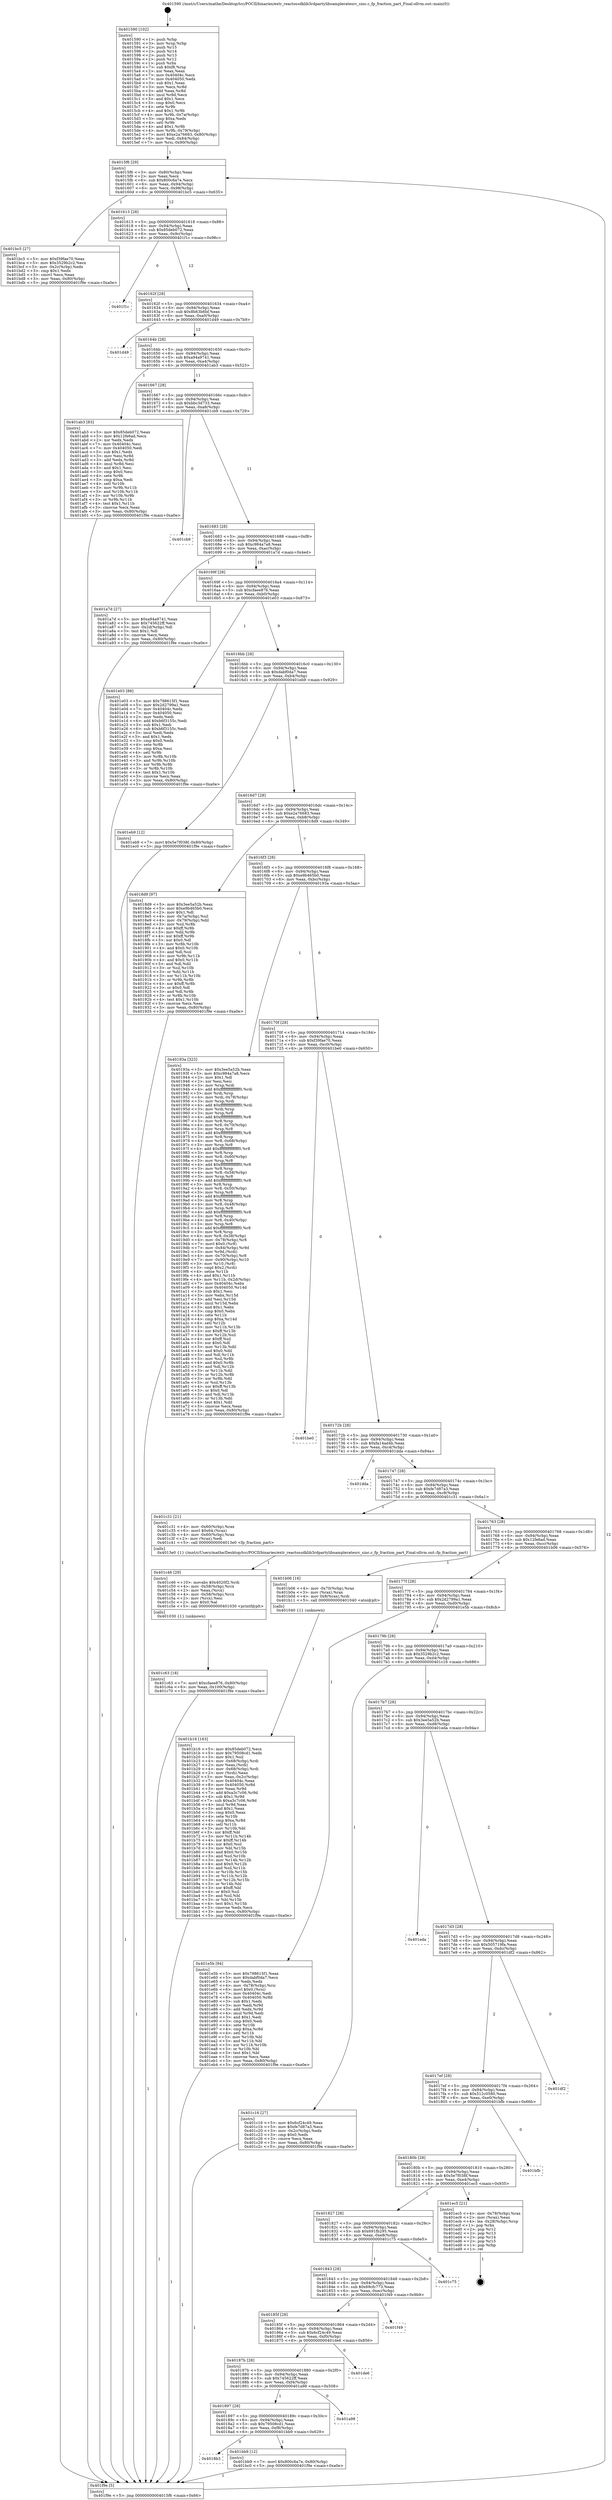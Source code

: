 digraph "0x401590" {
  label = "0x401590 (/mnt/c/Users/mathe/Desktop/tcc/POCII/binaries/extr_reactossdklib3rdpartylibsampleratesrc_sinc.c_fp_fraction_part_Final-ollvm.out::main(0))"
  labelloc = "t"
  node[shape=record]

  Entry [label="",width=0.3,height=0.3,shape=circle,fillcolor=black,style=filled]
  "0x4015f6" [label="{
     0x4015f6 [29]\l
     | [instrs]\l
     &nbsp;&nbsp;0x4015f6 \<+3\>: mov -0x80(%rbp),%eax\l
     &nbsp;&nbsp;0x4015f9 \<+2\>: mov %eax,%ecx\l
     &nbsp;&nbsp;0x4015fb \<+6\>: sub $0x800c6a7e,%ecx\l
     &nbsp;&nbsp;0x401601 \<+6\>: mov %eax,-0x94(%rbp)\l
     &nbsp;&nbsp;0x401607 \<+6\>: mov %ecx,-0x98(%rbp)\l
     &nbsp;&nbsp;0x40160d \<+6\>: je 0000000000401bc5 \<main+0x635\>\l
  }"]
  "0x401bc5" [label="{
     0x401bc5 [27]\l
     | [instrs]\l
     &nbsp;&nbsp;0x401bc5 \<+5\>: mov $0xf39fae70,%eax\l
     &nbsp;&nbsp;0x401bca \<+5\>: mov $0x3529b2c2,%ecx\l
     &nbsp;&nbsp;0x401bcf \<+3\>: mov -0x2c(%rbp),%edx\l
     &nbsp;&nbsp;0x401bd2 \<+3\>: cmp $0x1,%edx\l
     &nbsp;&nbsp;0x401bd5 \<+3\>: cmovl %ecx,%eax\l
     &nbsp;&nbsp;0x401bd8 \<+3\>: mov %eax,-0x80(%rbp)\l
     &nbsp;&nbsp;0x401bdb \<+5\>: jmp 0000000000401f9e \<main+0xa0e\>\l
  }"]
  "0x401613" [label="{
     0x401613 [28]\l
     | [instrs]\l
     &nbsp;&nbsp;0x401613 \<+5\>: jmp 0000000000401618 \<main+0x88\>\l
     &nbsp;&nbsp;0x401618 \<+6\>: mov -0x94(%rbp),%eax\l
     &nbsp;&nbsp;0x40161e \<+5\>: sub $0x85deb072,%eax\l
     &nbsp;&nbsp;0x401623 \<+6\>: mov %eax,-0x9c(%rbp)\l
     &nbsp;&nbsp;0x401629 \<+6\>: je 0000000000401f1c \<main+0x98c\>\l
  }"]
  Exit [label="",width=0.3,height=0.3,shape=circle,fillcolor=black,style=filled,peripheries=2]
  "0x401f1c" [label="{
     0x401f1c\l
  }", style=dashed]
  "0x40162f" [label="{
     0x40162f [28]\l
     | [instrs]\l
     &nbsp;&nbsp;0x40162f \<+5\>: jmp 0000000000401634 \<main+0xa4\>\l
     &nbsp;&nbsp;0x401634 \<+6\>: mov -0x94(%rbp),%eax\l
     &nbsp;&nbsp;0x40163a \<+5\>: sub $0x8b63b6bf,%eax\l
     &nbsp;&nbsp;0x40163f \<+6\>: mov %eax,-0xa0(%rbp)\l
     &nbsp;&nbsp;0x401645 \<+6\>: je 0000000000401d49 \<main+0x7b9\>\l
  }"]
  "0x401c63" [label="{
     0x401c63 [18]\l
     | [instrs]\l
     &nbsp;&nbsp;0x401c63 \<+7\>: movl $0xcfaee876,-0x80(%rbp)\l
     &nbsp;&nbsp;0x401c6a \<+6\>: mov %eax,-0x100(%rbp)\l
     &nbsp;&nbsp;0x401c70 \<+5\>: jmp 0000000000401f9e \<main+0xa0e\>\l
  }"]
  "0x401d49" [label="{
     0x401d49\l
  }", style=dashed]
  "0x40164b" [label="{
     0x40164b [28]\l
     | [instrs]\l
     &nbsp;&nbsp;0x40164b \<+5\>: jmp 0000000000401650 \<main+0xc0\>\l
     &nbsp;&nbsp;0x401650 \<+6\>: mov -0x94(%rbp),%eax\l
     &nbsp;&nbsp;0x401656 \<+5\>: sub $0xa94a9741,%eax\l
     &nbsp;&nbsp;0x40165b \<+6\>: mov %eax,-0xa4(%rbp)\l
     &nbsp;&nbsp;0x401661 \<+6\>: je 0000000000401ab3 \<main+0x523\>\l
  }"]
  "0x401c46" [label="{
     0x401c46 [29]\l
     | [instrs]\l
     &nbsp;&nbsp;0x401c46 \<+10\>: movabs $0x4020f2,%rdi\l
     &nbsp;&nbsp;0x401c50 \<+4\>: mov -0x58(%rbp),%rcx\l
     &nbsp;&nbsp;0x401c54 \<+2\>: mov %eax,(%rcx)\l
     &nbsp;&nbsp;0x401c56 \<+4\>: mov -0x58(%rbp),%rcx\l
     &nbsp;&nbsp;0x401c5a \<+2\>: mov (%rcx),%esi\l
     &nbsp;&nbsp;0x401c5c \<+2\>: mov $0x0,%al\l
     &nbsp;&nbsp;0x401c5e \<+5\>: call 0000000000401030 \<printf@plt\>\l
     | [calls]\l
     &nbsp;&nbsp;0x401030 \{1\} (unknown)\l
  }"]
  "0x401ab3" [label="{
     0x401ab3 [83]\l
     | [instrs]\l
     &nbsp;&nbsp;0x401ab3 \<+5\>: mov $0x85deb072,%eax\l
     &nbsp;&nbsp;0x401ab8 \<+5\>: mov $0x12fe6ad,%ecx\l
     &nbsp;&nbsp;0x401abd \<+2\>: xor %edx,%edx\l
     &nbsp;&nbsp;0x401abf \<+7\>: mov 0x40404c,%esi\l
     &nbsp;&nbsp;0x401ac6 \<+7\>: mov 0x404050,%edi\l
     &nbsp;&nbsp;0x401acd \<+3\>: sub $0x1,%edx\l
     &nbsp;&nbsp;0x401ad0 \<+3\>: mov %esi,%r8d\l
     &nbsp;&nbsp;0x401ad3 \<+3\>: add %edx,%r8d\l
     &nbsp;&nbsp;0x401ad6 \<+4\>: imul %r8d,%esi\l
     &nbsp;&nbsp;0x401ada \<+3\>: and $0x1,%esi\l
     &nbsp;&nbsp;0x401add \<+3\>: cmp $0x0,%esi\l
     &nbsp;&nbsp;0x401ae0 \<+4\>: sete %r9b\l
     &nbsp;&nbsp;0x401ae4 \<+3\>: cmp $0xa,%edi\l
     &nbsp;&nbsp;0x401ae7 \<+4\>: setl %r10b\l
     &nbsp;&nbsp;0x401aeb \<+3\>: mov %r9b,%r11b\l
     &nbsp;&nbsp;0x401aee \<+3\>: and %r10b,%r11b\l
     &nbsp;&nbsp;0x401af1 \<+3\>: xor %r10b,%r9b\l
     &nbsp;&nbsp;0x401af4 \<+3\>: or %r9b,%r11b\l
     &nbsp;&nbsp;0x401af7 \<+4\>: test $0x1,%r11b\l
     &nbsp;&nbsp;0x401afb \<+3\>: cmovne %ecx,%eax\l
     &nbsp;&nbsp;0x401afe \<+3\>: mov %eax,-0x80(%rbp)\l
     &nbsp;&nbsp;0x401b01 \<+5\>: jmp 0000000000401f9e \<main+0xa0e\>\l
  }"]
  "0x401667" [label="{
     0x401667 [28]\l
     | [instrs]\l
     &nbsp;&nbsp;0x401667 \<+5\>: jmp 000000000040166c \<main+0xdc\>\l
     &nbsp;&nbsp;0x40166c \<+6\>: mov -0x94(%rbp),%eax\l
     &nbsp;&nbsp;0x401672 \<+5\>: sub $0xbbc3d733,%eax\l
     &nbsp;&nbsp;0x401677 \<+6\>: mov %eax,-0xa8(%rbp)\l
     &nbsp;&nbsp;0x40167d \<+6\>: je 0000000000401cb9 \<main+0x729\>\l
  }"]
  "0x4018b3" [label="{
     0x4018b3\l
  }", style=dashed]
  "0x401cb9" [label="{
     0x401cb9\l
  }", style=dashed]
  "0x401683" [label="{
     0x401683 [28]\l
     | [instrs]\l
     &nbsp;&nbsp;0x401683 \<+5\>: jmp 0000000000401688 \<main+0xf8\>\l
     &nbsp;&nbsp;0x401688 \<+6\>: mov -0x94(%rbp),%eax\l
     &nbsp;&nbsp;0x40168e \<+5\>: sub $0xc984a7a8,%eax\l
     &nbsp;&nbsp;0x401693 \<+6\>: mov %eax,-0xac(%rbp)\l
     &nbsp;&nbsp;0x401699 \<+6\>: je 0000000000401a7d \<main+0x4ed\>\l
  }"]
  "0x401bb9" [label="{
     0x401bb9 [12]\l
     | [instrs]\l
     &nbsp;&nbsp;0x401bb9 \<+7\>: movl $0x800c6a7e,-0x80(%rbp)\l
     &nbsp;&nbsp;0x401bc0 \<+5\>: jmp 0000000000401f9e \<main+0xa0e\>\l
  }"]
  "0x401a7d" [label="{
     0x401a7d [27]\l
     | [instrs]\l
     &nbsp;&nbsp;0x401a7d \<+5\>: mov $0xa94a9741,%eax\l
     &nbsp;&nbsp;0x401a82 \<+5\>: mov $0x745622ff,%ecx\l
     &nbsp;&nbsp;0x401a87 \<+3\>: mov -0x2d(%rbp),%dl\l
     &nbsp;&nbsp;0x401a8a \<+3\>: test $0x1,%dl\l
     &nbsp;&nbsp;0x401a8d \<+3\>: cmovne %ecx,%eax\l
     &nbsp;&nbsp;0x401a90 \<+3\>: mov %eax,-0x80(%rbp)\l
     &nbsp;&nbsp;0x401a93 \<+5\>: jmp 0000000000401f9e \<main+0xa0e\>\l
  }"]
  "0x40169f" [label="{
     0x40169f [28]\l
     | [instrs]\l
     &nbsp;&nbsp;0x40169f \<+5\>: jmp 00000000004016a4 \<main+0x114\>\l
     &nbsp;&nbsp;0x4016a4 \<+6\>: mov -0x94(%rbp),%eax\l
     &nbsp;&nbsp;0x4016aa \<+5\>: sub $0xcfaee876,%eax\l
     &nbsp;&nbsp;0x4016af \<+6\>: mov %eax,-0xb0(%rbp)\l
     &nbsp;&nbsp;0x4016b5 \<+6\>: je 0000000000401e03 \<main+0x873\>\l
  }"]
  "0x401897" [label="{
     0x401897 [28]\l
     | [instrs]\l
     &nbsp;&nbsp;0x401897 \<+5\>: jmp 000000000040189c \<main+0x30c\>\l
     &nbsp;&nbsp;0x40189c \<+6\>: mov -0x94(%rbp),%eax\l
     &nbsp;&nbsp;0x4018a2 \<+5\>: sub $0x79508cd1,%eax\l
     &nbsp;&nbsp;0x4018a7 \<+6\>: mov %eax,-0xf8(%rbp)\l
     &nbsp;&nbsp;0x4018ad \<+6\>: je 0000000000401bb9 \<main+0x629\>\l
  }"]
  "0x401e03" [label="{
     0x401e03 [88]\l
     | [instrs]\l
     &nbsp;&nbsp;0x401e03 \<+5\>: mov $0x798615f1,%eax\l
     &nbsp;&nbsp;0x401e08 \<+5\>: mov $0x2d2799a1,%ecx\l
     &nbsp;&nbsp;0x401e0d \<+7\>: mov 0x40404c,%edx\l
     &nbsp;&nbsp;0x401e14 \<+7\>: mov 0x404050,%esi\l
     &nbsp;&nbsp;0x401e1b \<+2\>: mov %edx,%edi\l
     &nbsp;&nbsp;0x401e1d \<+6\>: add $0xb6f3155c,%edi\l
     &nbsp;&nbsp;0x401e23 \<+3\>: sub $0x1,%edi\l
     &nbsp;&nbsp;0x401e26 \<+6\>: sub $0xb6f3155c,%edi\l
     &nbsp;&nbsp;0x401e2c \<+3\>: imul %edi,%edx\l
     &nbsp;&nbsp;0x401e2f \<+3\>: and $0x1,%edx\l
     &nbsp;&nbsp;0x401e32 \<+3\>: cmp $0x0,%edx\l
     &nbsp;&nbsp;0x401e35 \<+4\>: sete %r8b\l
     &nbsp;&nbsp;0x401e39 \<+3\>: cmp $0xa,%esi\l
     &nbsp;&nbsp;0x401e3c \<+4\>: setl %r9b\l
     &nbsp;&nbsp;0x401e40 \<+3\>: mov %r8b,%r10b\l
     &nbsp;&nbsp;0x401e43 \<+3\>: and %r9b,%r10b\l
     &nbsp;&nbsp;0x401e46 \<+3\>: xor %r9b,%r8b\l
     &nbsp;&nbsp;0x401e49 \<+3\>: or %r8b,%r10b\l
     &nbsp;&nbsp;0x401e4c \<+4\>: test $0x1,%r10b\l
     &nbsp;&nbsp;0x401e50 \<+3\>: cmovne %ecx,%eax\l
     &nbsp;&nbsp;0x401e53 \<+3\>: mov %eax,-0x80(%rbp)\l
     &nbsp;&nbsp;0x401e56 \<+5\>: jmp 0000000000401f9e \<main+0xa0e\>\l
  }"]
  "0x4016bb" [label="{
     0x4016bb [28]\l
     | [instrs]\l
     &nbsp;&nbsp;0x4016bb \<+5\>: jmp 00000000004016c0 \<main+0x130\>\l
     &nbsp;&nbsp;0x4016c0 \<+6\>: mov -0x94(%rbp),%eax\l
     &nbsp;&nbsp;0x4016c6 \<+5\>: sub $0xdabf0da7,%eax\l
     &nbsp;&nbsp;0x4016cb \<+6\>: mov %eax,-0xb4(%rbp)\l
     &nbsp;&nbsp;0x4016d1 \<+6\>: je 0000000000401eb9 \<main+0x929\>\l
  }"]
  "0x401a98" [label="{
     0x401a98\l
  }", style=dashed]
  "0x401eb9" [label="{
     0x401eb9 [12]\l
     | [instrs]\l
     &nbsp;&nbsp;0x401eb9 \<+7\>: movl $0x5e7f038f,-0x80(%rbp)\l
     &nbsp;&nbsp;0x401ec0 \<+5\>: jmp 0000000000401f9e \<main+0xa0e\>\l
  }"]
  "0x4016d7" [label="{
     0x4016d7 [28]\l
     | [instrs]\l
     &nbsp;&nbsp;0x4016d7 \<+5\>: jmp 00000000004016dc \<main+0x14c\>\l
     &nbsp;&nbsp;0x4016dc \<+6\>: mov -0x94(%rbp),%eax\l
     &nbsp;&nbsp;0x4016e2 \<+5\>: sub $0xe2a76683,%eax\l
     &nbsp;&nbsp;0x4016e7 \<+6\>: mov %eax,-0xb8(%rbp)\l
     &nbsp;&nbsp;0x4016ed \<+6\>: je 00000000004018d9 \<main+0x349\>\l
  }"]
  "0x40187b" [label="{
     0x40187b [28]\l
     | [instrs]\l
     &nbsp;&nbsp;0x40187b \<+5\>: jmp 0000000000401880 \<main+0x2f0\>\l
     &nbsp;&nbsp;0x401880 \<+6\>: mov -0x94(%rbp),%eax\l
     &nbsp;&nbsp;0x401886 \<+5\>: sub $0x745622ff,%eax\l
     &nbsp;&nbsp;0x40188b \<+6\>: mov %eax,-0xf4(%rbp)\l
     &nbsp;&nbsp;0x401891 \<+6\>: je 0000000000401a98 \<main+0x508\>\l
  }"]
  "0x4018d9" [label="{
     0x4018d9 [97]\l
     | [instrs]\l
     &nbsp;&nbsp;0x4018d9 \<+5\>: mov $0x3ee5a52b,%eax\l
     &nbsp;&nbsp;0x4018de \<+5\>: mov $0xe9b465b0,%ecx\l
     &nbsp;&nbsp;0x4018e3 \<+2\>: mov $0x1,%dl\l
     &nbsp;&nbsp;0x4018e5 \<+4\>: mov -0x7a(%rbp),%sil\l
     &nbsp;&nbsp;0x4018e9 \<+4\>: mov -0x79(%rbp),%dil\l
     &nbsp;&nbsp;0x4018ed \<+3\>: mov %sil,%r8b\l
     &nbsp;&nbsp;0x4018f0 \<+4\>: xor $0xff,%r8b\l
     &nbsp;&nbsp;0x4018f4 \<+3\>: mov %dil,%r9b\l
     &nbsp;&nbsp;0x4018f7 \<+4\>: xor $0xff,%r9b\l
     &nbsp;&nbsp;0x4018fb \<+3\>: xor $0x0,%dl\l
     &nbsp;&nbsp;0x4018fe \<+3\>: mov %r8b,%r10b\l
     &nbsp;&nbsp;0x401901 \<+4\>: and $0x0,%r10b\l
     &nbsp;&nbsp;0x401905 \<+3\>: and %dl,%sil\l
     &nbsp;&nbsp;0x401908 \<+3\>: mov %r9b,%r11b\l
     &nbsp;&nbsp;0x40190b \<+4\>: and $0x0,%r11b\l
     &nbsp;&nbsp;0x40190f \<+3\>: and %dl,%dil\l
     &nbsp;&nbsp;0x401912 \<+3\>: or %sil,%r10b\l
     &nbsp;&nbsp;0x401915 \<+3\>: or %dil,%r11b\l
     &nbsp;&nbsp;0x401918 \<+3\>: xor %r11b,%r10b\l
     &nbsp;&nbsp;0x40191b \<+3\>: or %r9b,%r8b\l
     &nbsp;&nbsp;0x40191e \<+4\>: xor $0xff,%r8b\l
     &nbsp;&nbsp;0x401922 \<+3\>: or $0x0,%dl\l
     &nbsp;&nbsp;0x401925 \<+3\>: and %dl,%r8b\l
     &nbsp;&nbsp;0x401928 \<+3\>: or %r8b,%r10b\l
     &nbsp;&nbsp;0x40192b \<+4\>: test $0x1,%r10b\l
     &nbsp;&nbsp;0x40192f \<+3\>: cmovne %ecx,%eax\l
     &nbsp;&nbsp;0x401932 \<+3\>: mov %eax,-0x80(%rbp)\l
     &nbsp;&nbsp;0x401935 \<+5\>: jmp 0000000000401f9e \<main+0xa0e\>\l
  }"]
  "0x4016f3" [label="{
     0x4016f3 [28]\l
     | [instrs]\l
     &nbsp;&nbsp;0x4016f3 \<+5\>: jmp 00000000004016f8 \<main+0x168\>\l
     &nbsp;&nbsp;0x4016f8 \<+6\>: mov -0x94(%rbp),%eax\l
     &nbsp;&nbsp;0x4016fe \<+5\>: sub $0xe9b465b0,%eax\l
     &nbsp;&nbsp;0x401703 \<+6\>: mov %eax,-0xbc(%rbp)\l
     &nbsp;&nbsp;0x401709 \<+6\>: je 000000000040193a \<main+0x3aa\>\l
  }"]
  "0x401f9e" [label="{
     0x401f9e [5]\l
     | [instrs]\l
     &nbsp;&nbsp;0x401f9e \<+5\>: jmp 00000000004015f6 \<main+0x66\>\l
  }"]
  "0x401590" [label="{
     0x401590 [102]\l
     | [instrs]\l
     &nbsp;&nbsp;0x401590 \<+1\>: push %rbp\l
     &nbsp;&nbsp;0x401591 \<+3\>: mov %rsp,%rbp\l
     &nbsp;&nbsp;0x401594 \<+2\>: push %r15\l
     &nbsp;&nbsp;0x401596 \<+2\>: push %r14\l
     &nbsp;&nbsp;0x401598 \<+2\>: push %r13\l
     &nbsp;&nbsp;0x40159a \<+2\>: push %r12\l
     &nbsp;&nbsp;0x40159c \<+1\>: push %rbx\l
     &nbsp;&nbsp;0x40159d \<+7\>: sub $0xf8,%rsp\l
     &nbsp;&nbsp;0x4015a4 \<+2\>: xor %eax,%eax\l
     &nbsp;&nbsp;0x4015a6 \<+7\>: mov 0x40404c,%ecx\l
     &nbsp;&nbsp;0x4015ad \<+7\>: mov 0x404050,%edx\l
     &nbsp;&nbsp;0x4015b4 \<+3\>: sub $0x1,%eax\l
     &nbsp;&nbsp;0x4015b7 \<+3\>: mov %ecx,%r8d\l
     &nbsp;&nbsp;0x4015ba \<+3\>: add %eax,%r8d\l
     &nbsp;&nbsp;0x4015bd \<+4\>: imul %r8d,%ecx\l
     &nbsp;&nbsp;0x4015c1 \<+3\>: and $0x1,%ecx\l
     &nbsp;&nbsp;0x4015c4 \<+3\>: cmp $0x0,%ecx\l
     &nbsp;&nbsp;0x4015c7 \<+4\>: sete %r9b\l
     &nbsp;&nbsp;0x4015cb \<+4\>: and $0x1,%r9b\l
     &nbsp;&nbsp;0x4015cf \<+4\>: mov %r9b,-0x7a(%rbp)\l
     &nbsp;&nbsp;0x4015d3 \<+3\>: cmp $0xa,%edx\l
     &nbsp;&nbsp;0x4015d6 \<+4\>: setl %r9b\l
     &nbsp;&nbsp;0x4015da \<+4\>: and $0x1,%r9b\l
     &nbsp;&nbsp;0x4015de \<+4\>: mov %r9b,-0x79(%rbp)\l
     &nbsp;&nbsp;0x4015e2 \<+7\>: movl $0xe2a76683,-0x80(%rbp)\l
     &nbsp;&nbsp;0x4015e9 \<+6\>: mov %edi,-0x84(%rbp)\l
     &nbsp;&nbsp;0x4015ef \<+7\>: mov %rsi,-0x90(%rbp)\l
  }"]
  "0x401de6" [label="{
     0x401de6\l
  }", style=dashed]
  "0x40193a" [label="{
     0x40193a [323]\l
     | [instrs]\l
     &nbsp;&nbsp;0x40193a \<+5\>: mov $0x3ee5a52b,%eax\l
     &nbsp;&nbsp;0x40193f \<+5\>: mov $0xc984a7a8,%ecx\l
     &nbsp;&nbsp;0x401944 \<+2\>: mov $0x1,%dl\l
     &nbsp;&nbsp;0x401946 \<+2\>: xor %esi,%esi\l
     &nbsp;&nbsp;0x401948 \<+3\>: mov %rsp,%rdi\l
     &nbsp;&nbsp;0x40194b \<+4\>: add $0xfffffffffffffff0,%rdi\l
     &nbsp;&nbsp;0x40194f \<+3\>: mov %rdi,%rsp\l
     &nbsp;&nbsp;0x401952 \<+4\>: mov %rdi,-0x78(%rbp)\l
     &nbsp;&nbsp;0x401956 \<+3\>: mov %rsp,%rdi\l
     &nbsp;&nbsp;0x401959 \<+4\>: add $0xfffffffffffffff0,%rdi\l
     &nbsp;&nbsp;0x40195d \<+3\>: mov %rdi,%rsp\l
     &nbsp;&nbsp;0x401960 \<+3\>: mov %rsp,%r8\l
     &nbsp;&nbsp;0x401963 \<+4\>: add $0xfffffffffffffff0,%r8\l
     &nbsp;&nbsp;0x401967 \<+3\>: mov %r8,%rsp\l
     &nbsp;&nbsp;0x40196a \<+4\>: mov %r8,-0x70(%rbp)\l
     &nbsp;&nbsp;0x40196e \<+3\>: mov %rsp,%r8\l
     &nbsp;&nbsp;0x401971 \<+4\>: add $0xfffffffffffffff0,%r8\l
     &nbsp;&nbsp;0x401975 \<+3\>: mov %r8,%rsp\l
     &nbsp;&nbsp;0x401978 \<+4\>: mov %r8,-0x68(%rbp)\l
     &nbsp;&nbsp;0x40197c \<+3\>: mov %rsp,%r8\l
     &nbsp;&nbsp;0x40197f \<+4\>: add $0xfffffffffffffff0,%r8\l
     &nbsp;&nbsp;0x401983 \<+3\>: mov %r8,%rsp\l
     &nbsp;&nbsp;0x401986 \<+4\>: mov %r8,-0x60(%rbp)\l
     &nbsp;&nbsp;0x40198a \<+3\>: mov %rsp,%r8\l
     &nbsp;&nbsp;0x40198d \<+4\>: add $0xfffffffffffffff0,%r8\l
     &nbsp;&nbsp;0x401991 \<+3\>: mov %r8,%rsp\l
     &nbsp;&nbsp;0x401994 \<+4\>: mov %r8,-0x58(%rbp)\l
     &nbsp;&nbsp;0x401998 \<+3\>: mov %rsp,%r8\l
     &nbsp;&nbsp;0x40199b \<+4\>: add $0xfffffffffffffff0,%r8\l
     &nbsp;&nbsp;0x40199f \<+3\>: mov %r8,%rsp\l
     &nbsp;&nbsp;0x4019a2 \<+4\>: mov %r8,-0x50(%rbp)\l
     &nbsp;&nbsp;0x4019a6 \<+3\>: mov %rsp,%r8\l
     &nbsp;&nbsp;0x4019a9 \<+4\>: add $0xfffffffffffffff0,%r8\l
     &nbsp;&nbsp;0x4019ad \<+3\>: mov %r8,%rsp\l
     &nbsp;&nbsp;0x4019b0 \<+4\>: mov %r8,-0x48(%rbp)\l
     &nbsp;&nbsp;0x4019b4 \<+3\>: mov %rsp,%r8\l
     &nbsp;&nbsp;0x4019b7 \<+4\>: add $0xfffffffffffffff0,%r8\l
     &nbsp;&nbsp;0x4019bb \<+3\>: mov %r8,%rsp\l
     &nbsp;&nbsp;0x4019be \<+4\>: mov %r8,-0x40(%rbp)\l
     &nbsp;&nbsp;0x4019c2 \<+3\>: mov %rsp,%r8\l
     &nbsp;&nbsp;0x4019c5 \<+4\>: add $0xfffffffffffffff0,%r8\l
     &nbsp;&nbsp;0x4019c9 \<+3\>: mov %r8,%rsp\l
     &nbsp;&nbsp;0x4019cc \<+4\>: mov %r8,-0x38(%rbp)\l
     &nbsp;&nbsp;0x4019d0 \<+4\>: mov -0x78(%rbp),%r8\l
     &nbsp;&nbsp;0x4019d4 \<+7\>: movl $0x0,(%r8)\l
     &nbsp;&nbsp;0x4019db \<+7\>: mov -0x84(%rbp),%r9d\l
     &nbsp;&nbsp;0x4019e2 \<+3\>: mov %r9d,(%rdi)\l
     &nbsp;&nbsp;0x4019e5 \<+4\>: mov -0x70(%rbp),%r8\l
     &nbsp;&nbsp;0x4019e9 \<+7\>: mov -0x90(%rbp),%r10\l
     &nbsp;&nbsp;0x4019f0 \<+3\>: mov %r10,(%r8)\l
     &nbsp;&nbsp;0x4019f3 \<+3\>: cmpl $0x2,(%rdi)\l
     &nbsp;&nbsp;0x4019f6 \<+4\>: setne %r11b\l
     &nbsp;&nbsp;0x4019fa \<+4\>: and $0x1,%r11b\l
     &nbsp;&nbsp;0x4019fe \<+4\>: mov %r11b,-0x2d(%rbp)\l
     &nbsp;&nbsp;0x401a02 \<+7\>: mov 0x40404c,%ebx\l
     &nbsp;&nbsp;0x401a09 \<+8\>: mov 0x404050,%r14d\l
     &nbsp;&nbsp;0x401a11 \<+3\>: sub $0x1,%esi\l
     &nbsp;&nbsp;0x401a14 \<+3\>: mov %ebx,%r15d\l
     &nbsp;&nbsp;0x401a17 \<+3\>: add %esi,%r15d\l
     &nbsp;&nbsp;0x401a1a \<+4\>: imul %r15d,%ebx\l
     &nbsp;&nbsp;0x401a1e \<+3\>: and $0x1,%ebx\l
     &nbsp;&nbsp;0x401a21 \<+3\>: cmp $0x0,%ebx\l
     &nbsp;&nbsp;0x401a24 \<+4\>: sete %r11b\l
     &nbsp;&nbsp;0x401a28 \<+4\>: cmp $0xa,%r14d\l
     &nbsp;&nbsp;0x401a2c \<+4\>: setl %r12b\l
     &nbsp;&nbsp;0x401a30 \<+3\>: mov %r11b,%r13b\l
     &nbsp;&nbsp;0x401a33 \<+4\>: xor $0xff,%r13b\l
     &nbsp;&nbsp;0x401a37 \<+3\>: mov %r12b,%sil\l
     &nbsp;&nbsp;0x401a3a \<+4\>: xor $0xff,%sil\l
     &nbsp;&nbsp;0x401a3e \<+3\>: xor $0x0,%dl\l
     &nbsp;&nbsp;0x401a41 \<+3\>: mov %r13b,%dil\l
     &nbsp;&nbsp;0x401a44 \<+4\>: and $0x0,%dil\l
     &nbsp;&nbsp;0x401a48 \<+3\>: and %dl,%r11b\l
     &nbsp;&nbsp;0x401a4b \<+3\>: mov %sil,%r8b\l
     &nbsp;&nbsp;0x401a4e \<+4\>: and $0x0,%r8b\l
     &nbsp;&nbsp;0x401a52 \<+3\>: and %dl,%r12b\l
     &nbsp;&nbsp;0x401a55 \<+3\>: or %r11b,%dil\l
     &nbsp;&nbsp;0x401a58 \<+3\>: or %r12b,%r8b\l
     &nbsp;&nbsp;0x401a5b \<+3\>: xor %r8b,%dil\l
     &nbsp;&nbsp;0x401a5e \<+3\>: or %sil,%r13b\l
     &nbsp;&nbsp;0x401a61 \<+4\>: xor $0xff,%r13b\l
     &nbsp;&nbsp;0x401a65 \<+3\>: or $0x0,%dl\l
     &nbsp;&nbsp;0x401a68 \<+3\>: and %dl,%r13b\l
     &nbsp;&nbsp;0x401a6b \<+3\>: or %r13b,%dil\l
     &nbsp;&nbsp;0x401a6e \<+4\>: test $0x1,%dil\l
     &nbsp;&nbsp;0x401a72 \<+3\>: cmovne %ecx,%eax\l
     &nbsp;&nbsp;0x401a75 \<+3\>: mov %eax,-0x80(%rbp)\l
     &nbsp;&nbsp;0x401a78 \<+5\>: jmp 0000000000401f9e \<main+0xa0e\>\l
  }"]
  "0x40170f" [label="{
     0x40170f [28]\l
     | [instrs]\l
     &nbsp;&nbsp;0x40170f \<+5\>: jmp 0000000000401714 \<main+0x184\>\l
     &nbsp;&nbsp;0x401714 \<+6\>: mov -0x94(%rbp),%eax\l
     &nbsp;&nbsp;0x40171a \<+5\>: sub $0xf39fae70,%eax\l
     &nbsp;&nbsp;0x40171f \<+6\>: mov %eax,-0xc0(%rbp)\l
     &nbsp;&nbsp;0x401725 \<+6\>: je 0000000000401be0 \<main+0x650\>\l
  }"]
  "0x40185f" [label="{
     0x40185f [28]\l
     | [instrs]\l
     &nbsp;&nbsp;0x40185f \<+5\>: jmp 0000000000401864 \<main+0x2d4\>\l
     &nbsp;&nbsp;0x401864 \<+6\>: mov -0x94(%rbp),%eax\l
     &nbsp;&nbsp;0x40186a \<+5\>: sub $0x6cf24c49,%eax\l
     &nbsp;&nbsp;0x40186f \<+6\>: mov %eax,-0xf0(%rbp)\l
     &nbsp;&nbsp;0x401875 \<+6\>: je 0000000000401de6 \<main+0x856\>\l
  }"]
  "0x401f49" [label="{
     0x401f49\l
  }", style=dashed]
  "0x401be0" [label="{
     0x401be0\l
  }", style=dashed]
  "0x40172b" [label="{
     0x40172b [28]\l
     | [instrs]\l
     &nbsp;&nbsp;0x40172b \<+5\>: jmp 0000000000401730 \<main+0x1a0\>\l
     &nbsp;&nbsp;0x401730 \<+6\>: mov -0x94(%rbp),%eax\l
     &nbsp;&nbsp;0x401736 \<+5\>: sub $0xfa14ad4b,%eax\l
     &nbsp;&nbsp;0x40173b \<+6\>: mov %eax,-0xc4(%rbp)\l
     &nbsp;&nbsp;0x401741 \<+6\>: je 0000000000401dda \<main+0x84a\>\l
  }"]
  "0x401843" [label="{
     0x401843 [28]\l
     | [instrs]\l
     &nbsp;&nbsp;0x401843 \<+5\>: jmp 0000000000401848 \<main+0x2b8\>\l
     &nbsp;&nbsp;0x401848 \<+6\>: mov -0x94(%rbp),%eax\l
     &nbsp;&nbsp;0x40184e \<+5\>: sub $0x69cfc773,%eax\l
     &nbsp;&nbsp;0x401853 \<+6\>: mov %eax,-0xec(%rbp)\l
     &nbsp;&nbsp;0x401859 \<+6\>: je 0000000000401f49 \<main+0x9b9\>\l
  }"]
  "0x401dda" [label="{
     0x401dda\l
  }", style=dashed]
  "0x401747" [label="{
     0x401747 [28]\l
     | [instrs]\l
     &nbsp;&nbsp;0x401747 \<+5\>: jmp 000000000040174c \<main+0x1bc\>\l
     &nbsp;&nbsp;0x40174c \<+6\>: mov -0x94(%rbp),%eax\l
     &nbsp;&nbsp;0x401752 \<+5\>: sub $0xfe7d87a3,%eax\l
     &nbsp;&nbsp;0x401757 \<+6\>: mov %eax,-0xc8(%rbp)\l
     &nbsp;&nbsp;0x40175d \<+6\>: je 0000000000401c31 \<main+0x6a1\>\l
  }"]
  "0x401c75" [label="{
     0x401c75\l
  }", style=dashed]
  "0x401c31" [label="{
     0x401c31 [21]\l
     | [instrs]\l
     &nbsp;&nbsp;0x401c31 \<+4\>: mov -0x60(%rbp),%rax\l
     &nbsp;&nbsp;0x401c35 \<+6\>: movl $0x64,(%rax)\l
     &nbsp;&nbsp;0x401c3b \<+4\>: mov -0x60(%rbp),%rax\l
     &nbsp;&nbsp;0x401c3f \<+2\>: mov (%rax),%edi\l
     &nbsp;&nbsp;0x401c41 \<+5\>: call 00000000004013e0 \<fp_fraction_part\>\l
     | [calls]\l
     &nbsp;&nbsp;0x4013e0 \{1\} (/mnt/c/Users/mathe/Desktop/tcc/POCII/binaries/extr_reactossdklib3rdpartylibsampleratesrc_sinc.c_fp_fraction_part_Final-ollvm.out::fp_fraction_part)\l
  }"]
  "0x401763" [label="{
     0x401763 [28]\l
     | [instrs]\l
     &nbsp;&nbsp;0x401763 \<+5\>: jmp 0000000000401768 \<main+0x1d8\>\l
     &nbsp;&nbsp;0x401768 \<+6\>: mov -0x94(%rbp),%eax\l
     &nbsp;&nbsp;0x40176e \<+5\>: sub $0x12fe6ad,%eax\l
     &nbsp;&nbsp;0x401773 \<+6\>: mov %eax,-0xcc(%rbp)\l
     &nbsp;&nbsp;0x401779 \<+6\>: je 0000000000401b06 \<main+0x576\>\l
  }"]
  "0x401827" [label="{
     0x401827 [28]\l
     | [instrs]\l
     &nbsp;&nbsp;0x401827 \<+5\>: jmp 000000000040182c \<main+0x29c\>\l
     &nbsp;&nbsp;0x40182c \<+6\>: mov -0x94(%rbp),%eax\l
     &nbsp;&nbsp;0x401832 \<+5\>: sub $0x691fb295,%eax\l
     &nbsp;&nbsp;0x401837 \<+6\>: mov %eax,-0xe8(%rbp)\l
     &nbsp;&nbsp;0x40183d \<+6\>: je 0000000000401c75 \<main+0x6e5\>\l
  }"]
  "0x401b06" [label="{
     0x401b06 [16]\l
     | [instrs]\l
     &nbsp;&nbsp;0x401b06 \<+4\>: mov -0x70(%rbp),%rax\l
     &nbsp;&nbsp;0x401b0a \<+3\>: mov (%rax),%rax\l
     &nbsp;&nbsp;0x401b0d \<+4\>: mov 0x8(%rax),%rdi\l
     &nbsp;&nbsp;0x401b11 \<+5\>: call 0000000000401040 \<atoi@plt\>\l
     | [calls]\l
     &nbsp;&nbsp;0x401040 \{1\} (unknown)\l
  }"]
  "0x40177f" [label="{
     0x40177f [28]\l
     | [instrs]\l
     &nbsp;&nbsp;0x40177f \<+5\>: jmp 0000000000401784 \<main+0x1f4\>\l
     &nbsp;&nbsp;0x401784 \<+6\>: mov -0x94(%rbp),%eax\l
     &nbsp;&nbsp;0x40178a \<+5\>: sub $0x2d2799a1,%eax\l
     &nbsp;&nbsp;0x40178f \<+6\>: mov %eax,-0xd0(%rbp)\l
     &nbsp;&nbsp;0x401795 \<+6\>: je 0000000000401e5b \<main+0x8cb\>\l
  }"]
  "0x401b16" [label="{
     0x401b16 [163]\l
     | [instrs]\l
     &nbsp;&nbsp;0x401b16 \<+5\>: mov $0x85deb072,%ecx\l
     &nbsp;&nbsp;0x401b1b \<+5\>: mov $0x79508cd1,%edx\l
     &nbsp;&nbsp;0x401b20 \<+3\>: mov $0x1,%sil\l
     &nbsp;&nbsp;0x401b23 \<+4\>: mov -0x68(%rbp),%rdi\l
     &nbsp;&nbsp;0x401b27 \<+2\>: mov %eax,(%rdi)\l
     &nbsp;&nbsp;0x401b29 \<+4\>: mov -0x68(%rbp),%rdi\l
     &nbsp;&nbsp;0x401b2d \<+2\>: mov (%rdi),%eax\l
     &nbsp;&nbsp;0x401b2f \<+3\>: mov %eax,-0x2c(%rbp)\l
     &nbsp;&nbsp;0x401b32 \<+7\>: mov 0x40404c,%eax\l
     &nbsp;&nbsp;0x401b39 \<+8\>: mov 0x404050,%r8d\l
     &nbsp;&nbsp;0x401b41 \<+3\>: mov %eax,%r9d\l
     &nbsp;&nbsp;0x401b44 \<+7\>: add $0xa3c7c06,%r9d\l
     &nbsp;&nbsp;0x401b4b \<+4\>: sub $0x1,%r9d\l
     &nbsp;&nbsp;0x401b4f \<+7\>: sub $0xa3c7c06,%r9d\l
     &nbsp;&nbsp;0x401b56 \<+4\>: imul %r9d,%eax\l
     &nbsp;&nbsp;0x401b5a \<+3\>: and $0x1,%eax\l
     &nbsp;&nbsp;0x401b5d \<+3\>: cmp $0x0,%eax\l
     &nbsp;&nbsp;0x401b60 \<+4\>: sete %r10b\l
     &nbsp;&nbsp;0x401b64 \<+4\>: cmp $0xa,%r8d\l
     &nbsp;&nbsp;0x401b68 \<+4\>: setl %r11b\l
     &nbsp;&nbsp;0x401b6c \<+3\>: mov %r10b,%bl\l
     &nbsp;&nbsp;0x401b6f \<+3\>: xor $0xff,%bl\l
     &nbsp;&nbsp;0x401b72 \<+3\>: mov %r11b,%r14b\l
     &nbsp;&nbsp;0x401b75 \<+4\>: xor $0xff,%r14b\l
     &nbsp;&nbsp;0x401b79 \<+4\>: xor $0x0,%sil\l
     &nbsp;&nbsp;0x401b7d \<+3\>: mov %bl,%r15b\l
     &nbsp;&nbsp;0x401b80 \<+4\>: and $0x0,%r15b\l
     &nbsp;&nbsp;0x401b84 \<+3\>: and %sil,%r10b\l
     &nbsp;&nbsp;0x401b87 \<+3\>: mov %r14b,%r12b\l
     &nbsp;&nbsp;0x401b8a \<+4\>: and $0x0,%r12b\l
     &nbsp;&nbsp;0x401b8e \<+3\>: and %sil,%r11b\l
     &nbsp;&nbsp;0x401b91 \<+3\>: or %r10b,%r15b\l
     &nbsp;&nbsp;0x401b94 \<+3\>: or %r11b,%r12b\l
     &nbsp;&nbsp;0x401b97 \<+3\>: xor %r12b,%r15b\l
     &nbsp;&nbsp;0x401b9a \<+3\>: or %r14b,%bl\l
     &nbsp;&nbsp;0x401b9d \<+3\>: xor $0xff,%bl\l
     &nbsp;&nbsp;0x401ba0 \<+4\>: or $0x0,%sil\l
     &nbsp;&nbsp;0x401ba4 \<+3\>: and %sil,%bl\l
     &nbsp;&nbsp;0x401ba7 \<+3\>: or %bl,%r15b\l
     &nbsp;&nbsp;0x401baa \<+4\>: test $0x1,%r15b\l
     &nbsp;&nbsp;0x401bae \<+3\>: cmovne %edx,%ecx\l
     &nbsp;&nbsp;0x401bb1 \<+3\>: mov %ecx,-0x80(%rbp)\l
     &nbsp;&nbsp;0x401bb4 \<+5\>: jmp 0000000000401f9e \<main+0xa0e\>\l
  }"]
  "0x401ec5" [label="{
     0x401ec5 [21]\l
     | [instrs]\l
     &nbsp;&nbsp;0x401ec5 \<+4\>: mov -0x78(%rbp),%rax\l
     &nbsp;&nbsp;0x401ec9 \<+2\>: mov (%rax),%eax\l
     &nbsp;&nbsp;0x401ecb \<+4\>: lea -0x28(%rbp),%rsp\l
     &nbsp;&nbsp;0x401ecf \<+1\>: pop %rbx\l
     &nbsp;&nbsp;0x401ed0 \<+2\>: pop %r12\l
     &nbsp;&nbsp;0x401ed2 \<+2\>: pop %r13\l
     &nbsp;&nbsp;0x401ed4 \<+2\>: pop %r14\l
     &nbsp;&nbsp;0x401ed6 \<+2\>: pop %r15\l
     &nbsp;&nbsp;0x401ed8 \<+1\>: pop %rbp\l
     &nbsp;&nbsp;0x401ed9 \<+1\>: ret\l
  }"]
  "0x401e5b" [label="{
     0x401e5b [94]\l
     | [instrs]\l
     &nbsp;&nbsp;0x401e5b \<+5\>: mov $0x798615f1,%eax\l
     &nbsp;&nbsp;0x401e60 \<+5\>: mov $0xdabf0da7,%ecx\l
     &nbsp;&nbsp;0x401e65 \<+2\>: xor %edx,%edx\l
     &nbsp;&nbsp;0x401e67 \<+4\>: mov -0x78(%rbp),%rsi\l
     &nbsp;&nbsp;0x401e6b \<+6\>: movl $0x0,(%rsi)\l
     &nbsp;&nbsp;0x401e71 \<+7\>: mov 0x40404c,%edi\l
     &nbsp;&nbsp;0x401e78 \<+8\>: mov 0x404050,%r8d\l
     &nbsp;&nbsp;0x401e80 \<+3\>: sub $0x1,%edx\l
     &nbsp;&nbsp;0x401e83 \<+3\>: mov %edi,%r9d\l
     &nbsp;&nbsp;0x401e86 \<+3\>: add %edx,%r9d\l
     &nbsp;&nbsp;0x401e89 \<+4\>: imul %r9d,%edi\l
     &nbsp;&nbsp;0x401e8d \<+3\>: and $0x1,%edi\l
     &nbsp;&nbsp;0x401e90 \<+3\>: cmp $0x0,%edi\l
     &nbsp;&nbsp;0x401e93 \<+4\>: sete %r10b\l
     &nbsp;&nbsp;0x401e97 \<+4\>: cmp $0xa,%r8d\l
     &nbsp;&nbsp;0x401e9b \<+4\>: setl %r11b\l
     &nbsp;&nbsp;0x401e9f \<+3\>: mov %r10b,%bl\l
     &nbsp;&nbsp;0x401ea2 \<+3\>: and %r11b,%bl\l
     &nbsp;&nbsp;0x401ea5 \<+3\>: xor %r11b,%r10b\l
     &nbsp;&nbsp;0x401ea8 \<+3\>: or %r10b,%bl\l
     &nbsp;&nbsp;0x401eab \<+3\>: test $0x1,%bl\l
     &nbsp;&nbsp;0x401eae \<+3\>: cmovne %ecx,%eax\l
     &nbsp;&nbsp;0x401eb1 \<+3\>: mov %eax,-0x80(%rbp)\l
     &nbsp;&nbsp;0x401eb4 \<+5\>: jmp 0000000000401f9e \<main+0xa0e\>\l
  }"]
  "0x40179b" [label="{
     0x40179b [28]\l
     | [instrs]\l
     &nbsp;&nbsp;0x40179b \<+5\>: jmp 00000000004017a0 \<main+0x210\>\l
     &nbsp;&nbsp;0x4017a0 \<+6\>: mov -0x94(%rbp),%eax\l
     &nbsp;&nbsp;0x4017a6 \<+5\>: sub $0x3529b2c2,%eax\l
     &nbsp;&nbsp;0x4017ab \<+6\>: mov %eax,-0xd4(%rbp)\l
     &nbsp;&nbsp;0x4017b1 \<+6\>: je 0000000000401c16 \<main+0x686\>\l
  }"]
  "0x40180b" [label="{
     0x40180b [28]\l
     | [instrs]\l
     &nbsp;&nbsp;0x40180b \<+5\>: jmp 0000000000401810 \<main+0x280\>\l
     &nbsp;&nbsp;0x401810 \<+6\>: mov -0x94(%rbp),%eax\l
     &nbsp;&nbsp;0x401816 \<+5\>: sub $0x5e7f038f,%eax\l
     &nbsp;&nbsp;0x40181b \<+6\>: mov %eax,-0xe4(%rbp)\l
     &nbsp;&nbsp;0x401821 \<+6\>: je 0000000000401ec5 \<main+0x935\>\l
  }"]
  "0x401c16" [label="{
     0x401c16 [27]\l
     | [instrs]\l
     &nbsp;&nbsp;0x401c16 \<+5\>: mov $0x6cf24c49,%eax\l
     &nbsp;&nbsp;0x401c1b \<+5\>: mov $0xfe7d87a3,%ecx\l
     &nbsp;&nbsp;0x401c20 \<+3\>: mov -0x2c(%rbp),%edx\l
     &nbsp;&nbsp;0x401c23 \<+3\>: cmp $0x0,%edx\l
     &nbsp;&nbsp;0x401c26 \<+3\>: cmove %ecx,%eax\l
     &nbsp;&nbsp;0x401c29 \<+3\>: mov %eax,-0x80(%rbp)\l
     &nbsp;&nbsp;0x401c2c \<+5\>: jmp 0000000000401f9e \<main+0xa0e\>\l
  }"]
  "0x4017b7" [label="{
     0x4017b7 [28]\l
     | [instrs]\l
     &nbsp;&nbsp;0x4017b7 \<+5\>: jmp 00000000004017bc \<main+0x22c\>\l
     &nbsp;&nbsp;0x4017bc \<+6\>: mov -0x94(%rbp),%eax\l
     &nbsp;&nbsp;0x4017c2 \<+5\>: sub $0x3ee5a52b,%eax\l
     &nbsp;&nbsp;0x4017c7 \<+6\>: mov %eax,-0xd8(%rbp)\l
     &nbsp;&nbsp;0x4017cd \<+6\>: je 0000000000401eda \<main+0x94a\>\l
  }"]
  "0x401bfb" [label="{
     0x401bfb\l
  }", style=dashed]
  "0x401eda" [label="{
     0x401eda\l
  }", style=dashed]
  "0x4017d3" [label="{
     0x4017d3 [28]\l
     | [instrs]\l
     &nbsp;&nbsp;0x4017d3 \<+5\>: jmp 00000000004017d8 \<main+0x248\>\l
     &nbsp;&nbsp;0x4017d8 \<+6\>: mov -0x94(%rbp),%eax\l
     &nbsp;&nbsp;0x4017de \<+5\>: sub $0x505719fa,%eax\l
     &nbsp;&nbsp;0x4017e3 \<+6\>: mov %eax,-0xdc(%rbp)\l
     &nbsp;&nbsp;0x4017e9 \<+6\>: je 0000000000401df2 \<main+0x862\>\l
  }"]
  "0x4017ef" [label="{
     0x4017ef [28]\l
     | [instrs]\l
     &nbsp;&nbsp;0x4017ef \<+5\>: jmp 00000000004017f4 \<main+0x264\>\l
     &nbsp;&nbsp;0x4017f4 \<+6\>: mov -0x94(%rbp),%eax\l
     &nbsp;&nbsp;0x4017fa \<+5\>: sub $0x512c0580,%eax\l
     &nbsp;&nbsp;0x4017ff \<+6\>: mov %eax,-0xe0(%rbp)\l
     &nbsp;&nbsp;0x401805 \<+6\>: je 0000000000401bfb \<main+0x66b\>\l
  }"]
  "0x401df2" [label="{
     0x401df2\l
  }", style=dashed]
  Entry -> "0x401590" [label=" 1"]
  "0x4015f6" -> "0x401bc5" [label=" 1"]
  "0x4015f6" -> "0x401613" [label=" 12"]
  "0x401ec5" -> Exit [label=" 1"]
  "0x401613" -> "0x401f1c" [label=" 0"]
  "0x401613" -> "0x40162f" [label=" 12"]
  "0x401eb9" -> "0x401f9e" [label=" 1"]
  "0x40162f" -> "0x401d49" [label=" 0"]
  "0x40162f" -> "0x40164b" [label=" 12"]
  "0x401e5b" -> "0x401f9e" [label=" 1"]
  "0x40164b" -> "0x401ab3" [label=" 1"]
  "0x40164b" -> "0x401667" [label=" 11"]
  "0x401e03" -> "0x401f9e" [label=" 1"]
  "0x401667" -> "0x401cb9" [label=" 0"]
  "0x401667" -> "0x401683" [label=" 11"]
  "0x401c63" -> "0x401f9e" [label=" 1"]
  "0x401683" -> "0x401a7d" [label=" 1"]
  "0x401683" -> "0x40169f" [label=" 10"]
  "0x401c46" -> "0x401c63" [label=" 1"]
  "0x40169f" -> "0x401e03" [label=" 1"]
  "0x40169f" -> "0x4016bb" [label=" 9"]
  "0x401c16" -> "0x401f9e" [label=" 1"]
  "0x4016bb" -> "0x401eb9" [label=" 1"]
  "0x4016bb" -> "0x4016d7" [label=" 8"]
  "0x401bc5" -> "0x401f9e" [label=" 1"]
  "0x4016d7" -> "0x4018d9" [label=" 1"]
  "0x4016d7" -> "0x4016f3" [label=" 7"]
  "0x4018d9" -> "0x401f9e" [label=" 1"]
  "0x401590" -> "0x4015f6" [label=" 1"]
  "0x401f9e" -> "0x4015f6" [label=" 12"]
  "0x401897" -> "0x4018b3" [label=" 0"]
  "0x4016f3" -> "0x40193a" [label=" 1"]
  "0x4016f3" -> "0x40170f" [label=" 6"]
  "0x401897" -> "0x401bb9" [label=" 1"]
  "0x40193a" -> "0x401f9e" [label=" 1"]
  "0x401a7d" -> "0x401f9e" [label=" 1"]
  "0x401ab3" -> "0x401f9e" [label=" 1"]
  "0x40187b" -> "0x401897" [label=" 1"]
  "0x40170f" -> "0x401be0" [label=" 0"]
  "0x40170f" -> "0x40172b" [label=" 6"]
  "0x40187b" -> "0x401a98" [label=" 0"]
  "0x40172b" -> "0x401dda" [label=" 0"]
  "0x40172b" -> "0x401747" [label=" 6"]
  "0x40185f" -> "0x40187b" [label=" 1"]
  "0x401747" -> "0x401c31" [label=" 1"]
  "0x401747" -> "0x401763" [label=" 5"]
  "0x40185f" -> "0x401de6" [label=" 0"]
  "0x401763" -> "0x401b06" [label=" 1"]
  "0x401763" -> "0x40177f" [label=" 4"]
  "0x401b06" -> "0x401b16" [label=" 1"]
  "0x401b16" -> "0x401f9e" [label=" 1"]
  "0x401843" -> "0x40185f" [label=" 1"]
  "0x40177f" -> "0x401e5b" [label=" 1"]
  "0x40177f" -> "0x40179b" [label=" 3"]
  "0x401843" -> "0x401f49" [label=" 0"]
  "0x40179b" -> "0x401c16" [label=" 1"]
  "0x40179b" -> "0x4017b7" [label=" 2"]
  "0x401827" -> "0x401843" [label=" 1"]
  "0x4017b7" -> "0x401eda" [label=" 0"]
  "0x4017b7" -> "0x4017d3" [label=" 2"]
  "0x401827" -> "0x401c75" [label=" 0"]
  "0x4017d3" -> "0x401df2" [label=" 0"]
  "0x4017d3" -> "0x4017ef" [label=" 2"]
  "0x401c31" -> "0x401c46" [label=" 1"]
  "0x4017ef" -> "0x401bfb" [label=" 0"]
  "0x4017ef" -> "0x40180b" [label=" 2"]
  "0x401bb9" -> "0x401f9e" [label=" 1"]
  "0x40180b" -> "0x401ec5" [label=" 1"]
  "0x40180b" -> "0x401827" [label=" 1"]
}
